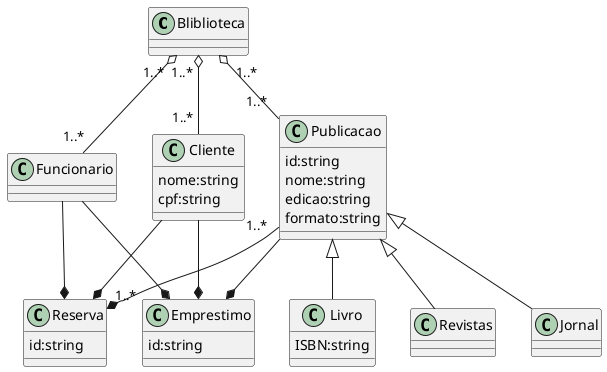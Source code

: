 @startuml Diagrama


/'Classes nucleo'/
class Bliblioteca{

}
Bliblioteca "1..* " o--"1..* " Cliente
Bliblioteca "  1..* " o-- "1..* " Funcionario
Bliblioteca "  1..* " o-- "1..* " Publicacao


class Cliente{
   nome:string
   cpf:string             
}

Cliente--*Emprestimo


/'Classes das Regras de negocio'/
class Emprestimo{
      id:string

}
Funcionario --* Emprestimo
Publicacao --* Emprestimo


class Reserva{
    id:string
}

Funcionario--* Reserva
Publicacao "1..* "--*"1..* " Reserva
Cliente --* Reserva



/' Generalizacoes'/
class Publicacao{
   id:string
   nome:string
   edicao:string
   formato:string
}


/' Especializacoes'/
class Livro{
   ISBN:string
}

Publicacao <|-- Livro

class Revistas{

}
Publicacao<|-- Revistas

class Jornal{

}
Publicacao<|-- Jornal




@enduml
